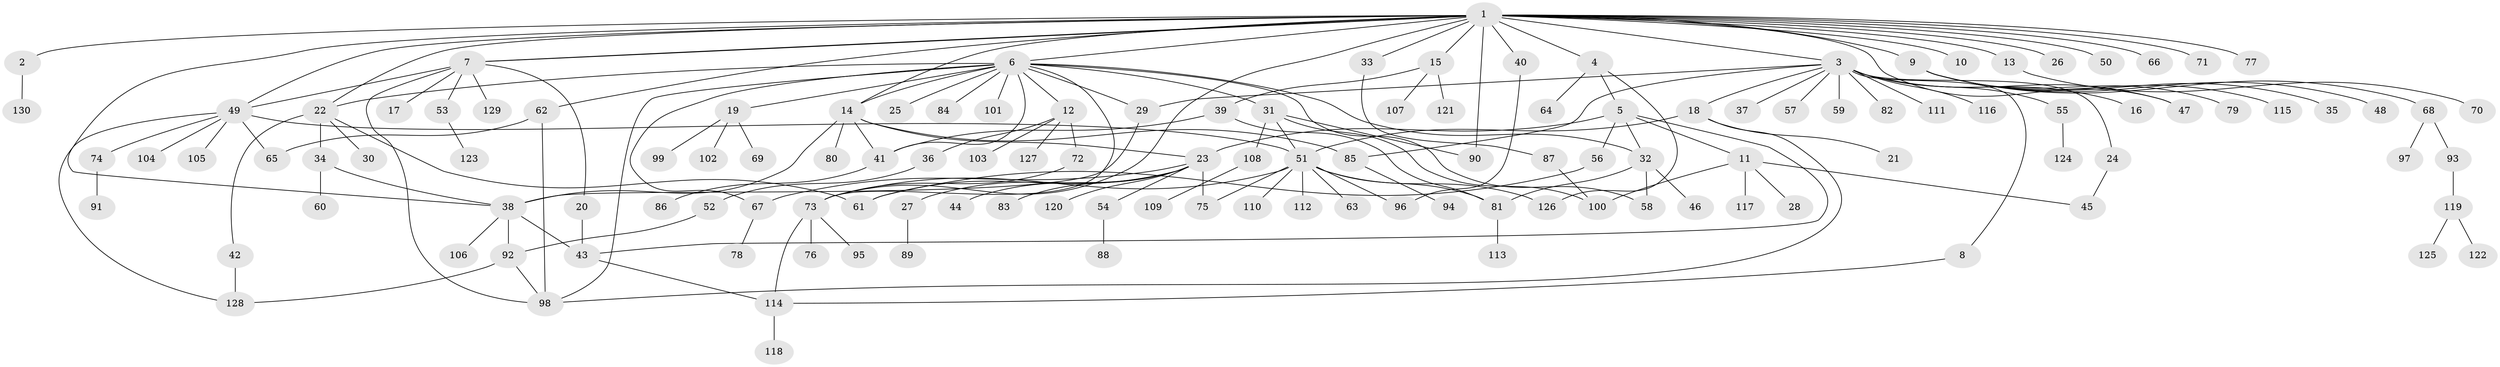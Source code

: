 // coarse degree distribution, {28: 0.010309278350515464, 2: 0.18556701030927836, 17: 0.010309278350515464, 4: 0.05154639175257732, 13: 0.010309278350515464, 18: 0.010309278350515464, 5: 0.05154639175257732, 1: 0.5360824742268041, 7: 0.020618556701030927, 3: 0.07216494845360824, 6: 0.020618556701030927, 8: 0.010309278350515464, 10: 0.010309278350515464}
// Generated by graph-tools (version 1.1) at 2025/41/03/06/25 10:41:47]
// undirected, 130 vertices, 173 edges
graph export_dot {
graph [start="1"]
  node [color=gray90,style=filled];
  1;
  2;
  3;
  4;
  5;
  6;
  7;
  8;
  9;
  10;
  11;
  12;
  13;
  14;
  15;
  16;
  17;
  18;
  19;
  20;
  21;
  22;
  23;
  24;
  25;
  26;
  27;
  28;
  29;
  30;
  31;
  32;
  33;
  34;
  35;
  36;
  37;
  38;
  39;
  40;
  41;
  42;
  43;
  44;
  45;
  46;
  47;
  48;
  49;
  50;
  51;
  52;
  53;
  54;
  55;
  56;
  57;
  58;
  59;
  60;
  61;
  62;
  63;
  64;
  65;
  66;
  67;
  68;
  69;
  70;
  71;
  72;
  73;
  74;
  75;
  76;
  77;
  78;
  79;
  80;
  81;
  82;
  83;
  84;
  85;
  86;
  87;
  88;
  89;
  90;
  91;
  92;
  93;
  94;
  95;
  96;
  97;
  98;
  99;
  100;
  101;
  102;
  103;
  104;
  105;
  106;
  107;
  108;
  109;
  110;
  111;
  112;
  113;
  114;
  115;
  116;
  117;
  118;
  119;
  120;
  121;
  122;
  123;
  124;
  125;
  126;
  127;
  128;
  129;
  130;
  1 -- 2;
  1 -- 3;
  1 -- 4;
  1 -- 6;
  1 -- 7;
  1 -- 7;
  1 -- 9;
  1 -- 10;
  1 -- 13;
  1 -- 14;
  1 -- 15;
  1 -- 22;
  1 -- 26;
  1 -- 33;
  1 -- 38;
  1 -- 40;
  1 -- 47;
  1 -- 49;
  1 -- 50;
  1 -- 62;
  1 -- 66;
  1 -- 71;
  1 -- 73;
  1 -- 77;
  1 -- 90;
  2 -- 130;
  3 -- 8;
  3 -- 16;
  3 -- 18;
  3 -- 24;
  3 -- 29;
  3 -- 37;
  3 -- 47;
  3 -- 55;
  3 -- 57;
  3 -- 59;
  3 -- 82;
  3 -- 85;
  3 -- 111;
  3 -- 116;
  4 -- 5;
  4 -- 64;
  4 -- 126;
  5 -- 11;
  5 -- 23;
  5 -- 32;
  5 -- 43;
  5 -- 56;
  6 -- 12;
  6 -- 14;
  6 -- 19;
  6 -- 22;
  6 -- 25;
  6 -- 29;
  6 -- 31;
  6 -- 32;
  6 -- 41;
  6 -- 58;
  6 -- 67;
  6 -- 73;
  6 -- 84;
  6 -- 98;
  6 -- 101;
  7 -- 17;
  7 -- 20;
  7 -- 49;
  7 -- 53;
  7 -- 98;
  7 -- 129;
  8 -- 114;
  9 -- 35;
  9 -- 48;
  9 -- 68;
  9 -- 79;
  9 -- 115;
  11 -- 28;
  11 -- 45;
  11 -- 100;
  11 -- 117;
  12 -- 36;
  12 -- 72;
  12 -- 103;
  12 -- 127;
  13 -- 70;
  14 -- 23;
  14 -- 38;
  14 -- 41;
  14 -- 80;
  14 -- 85;
  15 -- 39;
  15 -- 107;
  15 -- 121;
  18 -- 21;
  18 -- 51;
  18 -- 98;
  19 -- 69;
  19 -- 99;
  19 -- 102;
  20 -- 43;
  22 -- 30;
  22 -- 34;
  22 -- 42;
  22 -- 61;
  23 -- 27;
  23 -- 44;
  23 -- 54;
  23 -- 61;
  23 -- 67;
  23 -- 75;
  23 -- 83;
  23 -- 120;
  24 -- 45;
  27 -- 89;
  29 -- 38;
  31 -- 51;
  31 -- 90;
  31 -- 100;
  31 -- 108;
  32 -- 46;
  32 -- 58;
  32 -- 81;
  33 -- 87;
  34 -- 38;
  34 -- 60;
  36 -- 52;
  38 -- 43;
  38 -- 92;
  38 -- 106;
  39 -- 41;
  39 -- 81;
  40 -- 96;
  41 -- 86;
  42 -- 128;
  43 -- 114;
  49 -- 51;
  49 -- 65;
  49 -- 74;
  49 -- 104;
  49 -- 105;
  49 -- 128;
  51 -- 63;
  51 -- 73;
  51 -- 75;
  51 -- 81;
  51 -- 96;
  51 -- 110;
  51 -- 112;
  51 -- 126;
  52 -- 92;
  53 -- 123;
  54 -- 88;
  55 -- 124;
  56 -- 61;
  62 -- 65;
  62 -- 98;
  67 -- 78;
  68 -- 93;
  68 -- 97;
  72 -- 73;
  73 -- 76;
  73 -- 95;
  73 -- 114;
  74 -- 91;
  81 -- 113;
  85 -- 94;
  87 -- 100;
  92 -- 98;
  92 -- 128;
  93 -- 119;
  108 -- 109;
  114 -- 118;
  119 -- 122;
  119 -- 125;
}
